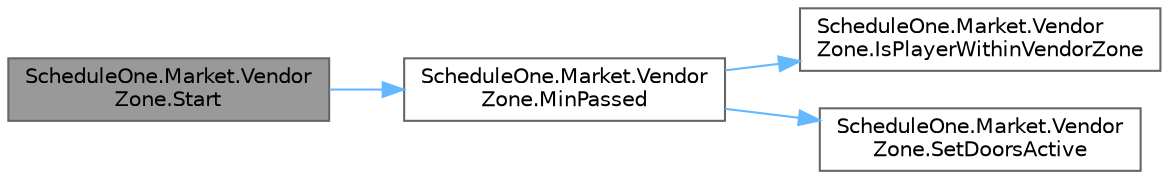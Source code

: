 digraph "ScheduleOne.Market.VendorZone.Start"
{
 // LATEX_PDF_SIZE
  bgcolor="transparent";
  edge [fontname=Helvetica,fontsize=10,labelfontname=Helvetica,labelfontsize=10];
  node [fontname=Helvetica,fontsize=10,shape=box,height=0.2,width=0.4];
  rankdir="LR";
  Node1 [id="Node000001",label="ScheduleOne.Market.Vendor\lZone.Start",height=0.2,width=0.4,color="gray40", fillcolor="grey60", style="filled", fontcolor="black",tooltip=" "];
  Node1 -> Node2 [id="edge1_Node000001_Node000002",color="steelblue1",style="solid",tooltip=" "];
  Node2 [id="Node000002",label="ScheduleOne.Market.Vendor\lZone.MinPassed",height=0.2,width=0.4,color="grey40", fillcolor="white", style="filled",URL="$class_schedule_one_1_1_market_1_1_vendor_zone.html#a66fdd56e64b4a9280418d64ba7e63f12",tooltip=" "];
  Node2 -> Node3 [id="edge2_Node000002_Node000003",color="steelblue1",style="solid",tooltip=" "];
  Node3 [id="Node000003",label="ScheduleOne.Market.Vendor\lZone.IsPlayerWithinVendorZone",height=0.2,width=0.4,color="grey40", fillcolor="white", style="filled",URL="$class_schedule_one_1_1_market_1_1_vendor_zone.html#a48ef6961834f196cd42f9075476d2250",tooltip=" "];
  Node2 -> Node4 [id="edge3_Node000002_Node000004",color="steelblue1",style="solid",tooltip=" "];
  Node4 [id="Node000004",label="ScheduleOne.Market.Vendor\lZone.SetDoorsActive",height=0.2,width=0.4,color="grey40", fillcolor="white", style="filled",URL="$class_schedule_one_1_1_market_1_1_vendor_zone.html#ad5a47cd98a06d84482c288133386dccc",tooltip=" "];
}
